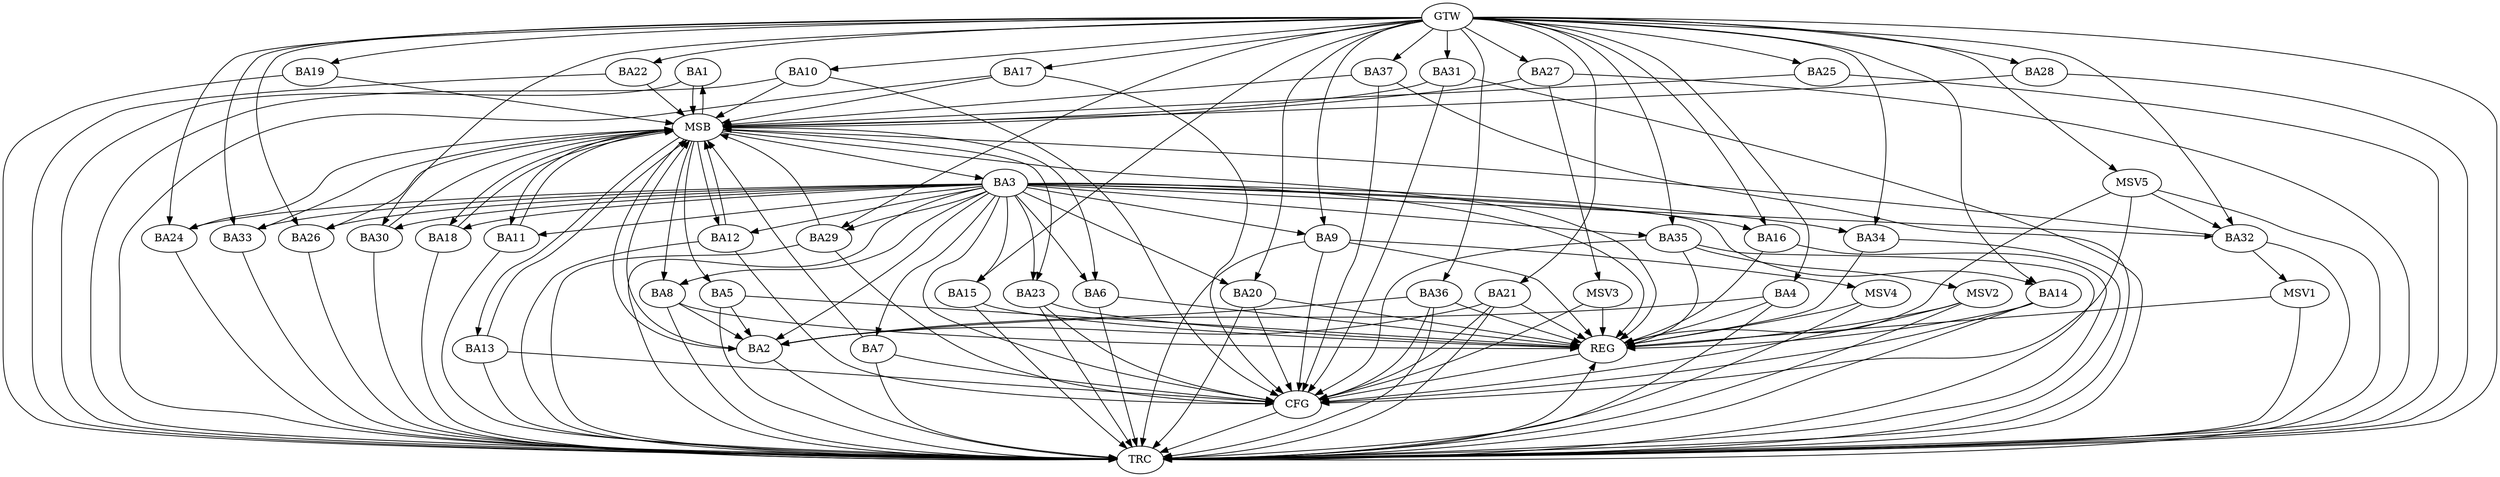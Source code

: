 strict digraph G {
  BA1 [ label="BA1" ];
  BA2 [ label="BA2" ];
  BA3 [ label="BA3" ];
  BA4 [ label="BA4" ];
  BA5 [ label="BA5" ];
  BA6 [ label="BA6" ];
  BA7 [ label="BA7" ];
  BA8 [ label="BA8" ];
  BA9 [ label="BA9" ];
  BA10 [ label="BA10" ];
  BA11 [ label="BA11" ];
  BA12 [ label="BA12" ];
  BA13 [ label="BA13" ];
  BA14 [ label="BA14" ];
  BA15 [ label="BA15" ];
  BA16 [ label="BA16" ];
  BA17 [ label="BA17" ];
  BA18 [ label="BA18" ];
  BA19 [ label="BA19" ];
  BA20 [ label="BA20" ];
  BA21 [ label="BA21" ];
  BA22 [ label="BA22" ];
  BA23 [ label="BA23" ];
  BA24 [ label="BA24" ];
  BA25 [ label="BA25" ];
  BA26 [ label="BA26" ];
  BA27 [ label="BA27" ];
  BA28 [ label="BA28" ];
  BA29 [ label="BA29" ];
  BA30 [ label="BA30" ];
  BA31 [ label="BA31" ];
  BA32 [ label="BA32" ];
  BA33 [ label="BA33" ];
  BA34 [ label="BA34" ];
  BA35 [ label="BA35" ];
  BA36 [ label="BA36" ];
  BA37 [ label="BA37" ];
  GTW [ label="GTW" ];
  REG [ label="REG" ];
  MSB [ label="MSB" ];
  CFG [ label="CFG" ];
  TRC [ label="TRC" ];
  MSV1 [ label="MSV1" ];
  MSV2 [ label="MSV2" ];
  MSV3 [ label="MSV3" ];
  MSV4 [ label="MSV4" ];
  MSV5 [ label="MSV5" ];
  BA3 -> BA2;
  BA4 -> BA2;
  BA5 -> BA2;
  BA8 -> BA2;
  BA21 -> BA2;
  BA36 -> BA2;
  GTW -> BA4;
  GTW -> BA9;
  GTW -> BA10;
  GTW -> BA14;
  GTW -> BA15;
  GTW -> BA16;
  GTW -> BA17;
  GTW -> BA19;
  GTW -> BA20;
  GTW -> BA21;
  GTW -> BA22;
  GTW -> BA24;
  GTW -> BA25;
  GTW -> BA26;
  GTW -> BA27;
  GTW -> BA28;
  GTW -> BA29;
  GTW -> BA30;
  GTW -> BA31;
  GTW -> BA32;
  GTW -> BA33;
  GTW -> BA34;
  GTW -> BA35;
  GTW -> BA36;
  GTW -> BA37;
  BA3 -> REG;
  BA4 -> REG;
  BA5 -> REG;
  BA6 -> REG;
  BA8 -> REG;
  BA9 -> REG;
  BA14 -> REG;
  BA15 -> REG;
  BA16 -> REG;
  BA20 -> REG;
  BA21 -> REG;
  BA23 -> REG;
  BA34 -> REG;
  BA35 -> REG;
  BA36 -> REG;
  BA1 -> MSB;
  MSB -> BA2;
  MSB -> REG;
  BA2 -> MSB;
  MSB -> BA1;
  BA7 -> MSB;
  BA10 -> MSB;
  BA11 -> MSB;
  MSB -> BA8;
  BA12 -> MSB;
  MSB -> BA3;
  BA13 -> MSB;
  MSB -> BA5;
  BA17 -> MSB;
  BA18 -> MSB;
  BA19 -> MSB;
  MSB -> BA12;
  BA22 -> MSB;
  MSB -> BA13;
  BA24 -> MSB;
  MSB -> BA6;
  BA25 -> MSB;
  BA26 -> MSB;
  BA27 -> MSB;
  MSB -> BA11;
  BA28 -> MSB;
  MSB -> BA18;
  BA29 -> MSB;
  BA30 -> MSB;
  BA31 -> MSB;
  BA32 -> MSB;
  BA33 -> MSB;
  MSB -> BA23;
  BA37 -> MSB;
  BA29 -> CFG;
  BA13 -> CFG;
  BA12 -> CFG;
  BA35 -> CFG;
  BA23 -> CFG;
  BA9 -> CFG;
  BA31 -> CFG;
  BA36 -> CFG;
  BA21 -> CFG;
  BA37 -> CFG;
  BA20 -> CFG;
  BA14 -> CFG;
  BA3 -> CFG;
  BA17 -> CFG;
  BA7 -> CFG;
  BA10 -> CFG;
  REG -> CFG;
  BA1 -> TRC;
  BA2 -> TRC;
  BA3 -> TRC;
  BA4 -> TRC;
  BA5 -> TRC;
  BA6 -> TRC;
  BA7 -> TRC;
  BA8 -> TRC;
  BA9 -> TRC;
  BA10 -> TRC;
  BA11 -> TRC;
  BA12 -> TRC;
  BA13 -> TRC;
  BA14 -> TRC;
  BA15 -> TRC;
  BA16 -> TRC;
  BA17 -> TRC;
  BA18 -> TRC;
  BA19 -> TRC;
  BA20 -> TRC;
  BA21 -> TRC;
  BA22 -> TRC;
  BA23 -> TRC;
  BA24 -> TRC;
  BA25 -> TRC;
  BA26 -> TRC;
  BA27 -> TRC;
  BA28 -> TRC;
  BA29 -> TRC;
  BA30 -> TRC;
  BA31 -> TRC;
  BA32 -> TRC;
  BA33 -> TRC;
  BA34 -> TRC;
  BA35 -> TRC;
  BA36 -> TRC;
  BA37 -> TRC;
  GTW -> TRC;
  CFG -> TRC;
  TRC -> REG;
  BA3 -> BA9;
  BA3 -> BA12;
  BA3 -> BA18;
  BA3 -> BA34;
  BA3 -> BA23;
  BA3 -> BA24;
  BA3 -> BA26;
  BA3 -> BA14;
  BA3 -> BA8;
  BA3 -> BA30;
  BA3 -> BA35;
  BA3 -> BA7;
  BA3 -> BA6;
  BA3 -> BA11;
  BA3 -> BA29;
  BA3 -> BA16;
  BA3 -> BA32;
  BA3 -> BA33;
  BA3 -> BA20;
  BA3 -> BA15;
  BA32 -> MSV1;
  MSV1 -> REG;
  MSV1 -> TRC;
  BA35 -> MSV2;
  MSV2 -> REG;
  MSV2 -> TRC;
  MSV2 -> CFG;
  BA27 -> MSV3;
  MSV3 -> REG;
  MSV3 -> CFG;
  BA9 -> MSV4;
  MSV4 -> REG;
  MSV4 -> TRC;
  MSV5 -> BA32;
  GTW -> MSV5;
  MSV5 -> REG;
  MSV5 -> TRC;
  MSV5 -> CFG;
}
